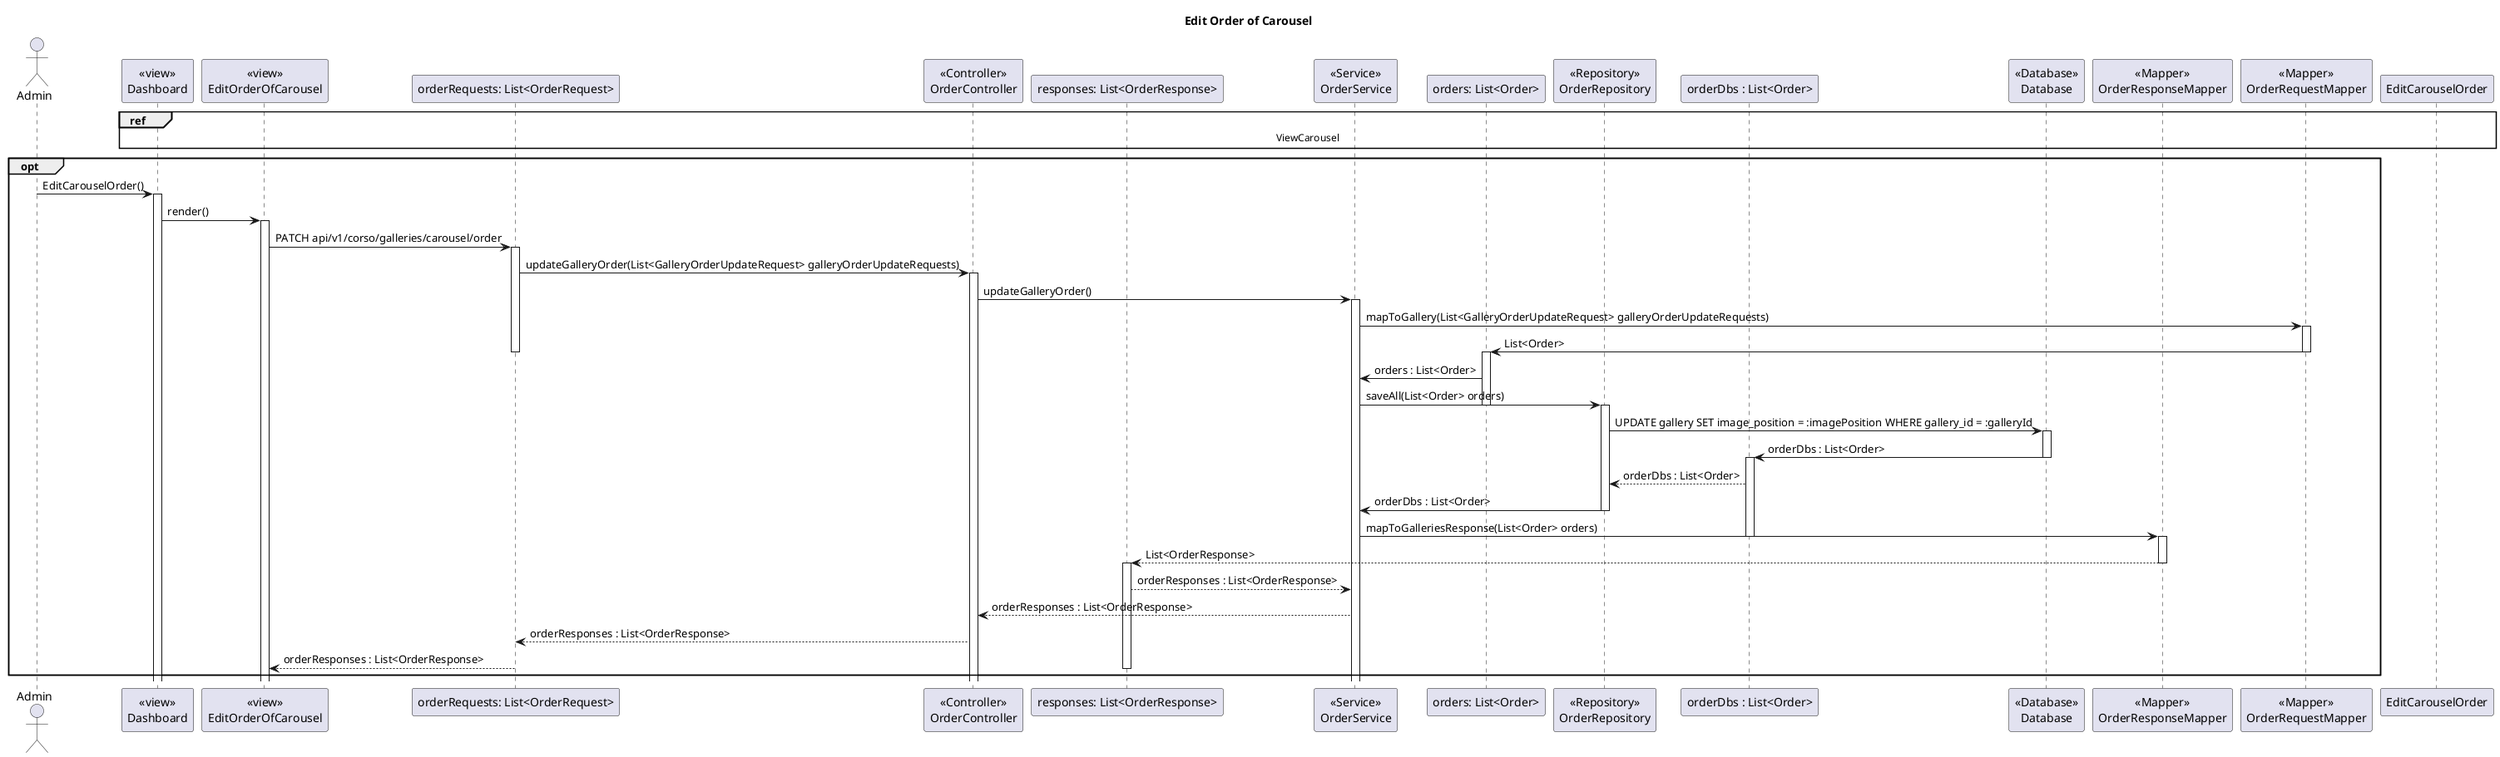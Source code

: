 @startuml

title Edit Order of Carousel

actor Admin

participant Dashboard as "<<view>>\nDashboard"

participant EditOrderOfCarousel as "<<view>>\nEditOrderOfCarousel"

participant OrderRequest as "orderRequests: List<OrderRequest>"

participant OrderController as "<<Controller>>\nOrderController"

participant OrderResponse as "responses: List<OrderResponse>"

participant OrderService as "<<Service>>\nOrderService"

participant Order as "orders: List<Order>"

participant OrderRepository as "<<Repository>>\nOrderRepository"

participant "orderDbs : List<Order>" as orderDb

participant Database as "<<Database>>\nDatabase"

participant OrderResponseMapper as "<<Mapper>>\nOrderResponseMapper"

participant OrderRequestMapper as "<<Mapper>>\nOrderRequestMapper"

ref over Dashboard, EditCarouselOrder, OrderResponseMapper, OrderRequestMapper
    ViewCarousel
end ref

opt
Admin -> Dashboard : EditCarouselOrder()

activate Dashboard

Dashboard -> EditOrderOfCarousel : render()

activate EditOrderOfCarousel

EditOrderOfCarousel -> OrderRequest : PATCH api/v1/corso/galleries/carousel/order

activate OrderRequest

OrderRequest -> OrderController : updateGalleryOrder(List<GalleryOrderUpdateRequest> galleryOrderUpdateRequests)

activate OrderController

OrderController -> OrderService : updateGalleryOrder()

activate OrderService

OrderService -> OrderRequestMapper : mapToGallery(List<GalleryOrderUpdateRequest> galleryOrderUpdateRequests)

activate OrderRequestMapper

OrderRequestMapper -> Order : List<Order>

deactivate OrderRequest

deactivate OrderRequestMapper

activate Order

Order -> OrderService: orders : List<Order>

OrderService -> OrderRepository : saveAll(List<Order> orders)

deactivate Order

activate OrderRepository

    OrderRepository -> Database : UPDATE gallery SET image_position = :imagePosition WHERE gallery_id = :galleryId
    activate Database


Database -> orderDb : orderDbs : List<Order>

deactivate Database

activate orderDb

orderDb --> OrderRepository : orderDbs : List<Order>

OrderRepository -> OrderService : orderDbs : List<Order>

deactivate OrderRepository

OrderService -> OrderResponseMapper : mapToGalleriesResponse(List<Order> orders)

deactivate orderDb

activate OrderResponseMapper

OrderResponseMapper --> OrderResponse : List<OrderResponse>

deactivate OrderResponseMapper

activate OrderResponse

OrderResponse --> OrderService : orderResponses : List<OrderResponse>

OrderService --> OrderController : orderResponses : List<OrderResponse>

OrderController --> OrderRequest : orderResponses : List<OrderResponse>

OrderRequest --> EditOrderOfCarousel : orderResponses : List<OrderResponse>

deactivate OrderResponse
end opt
@endpuml